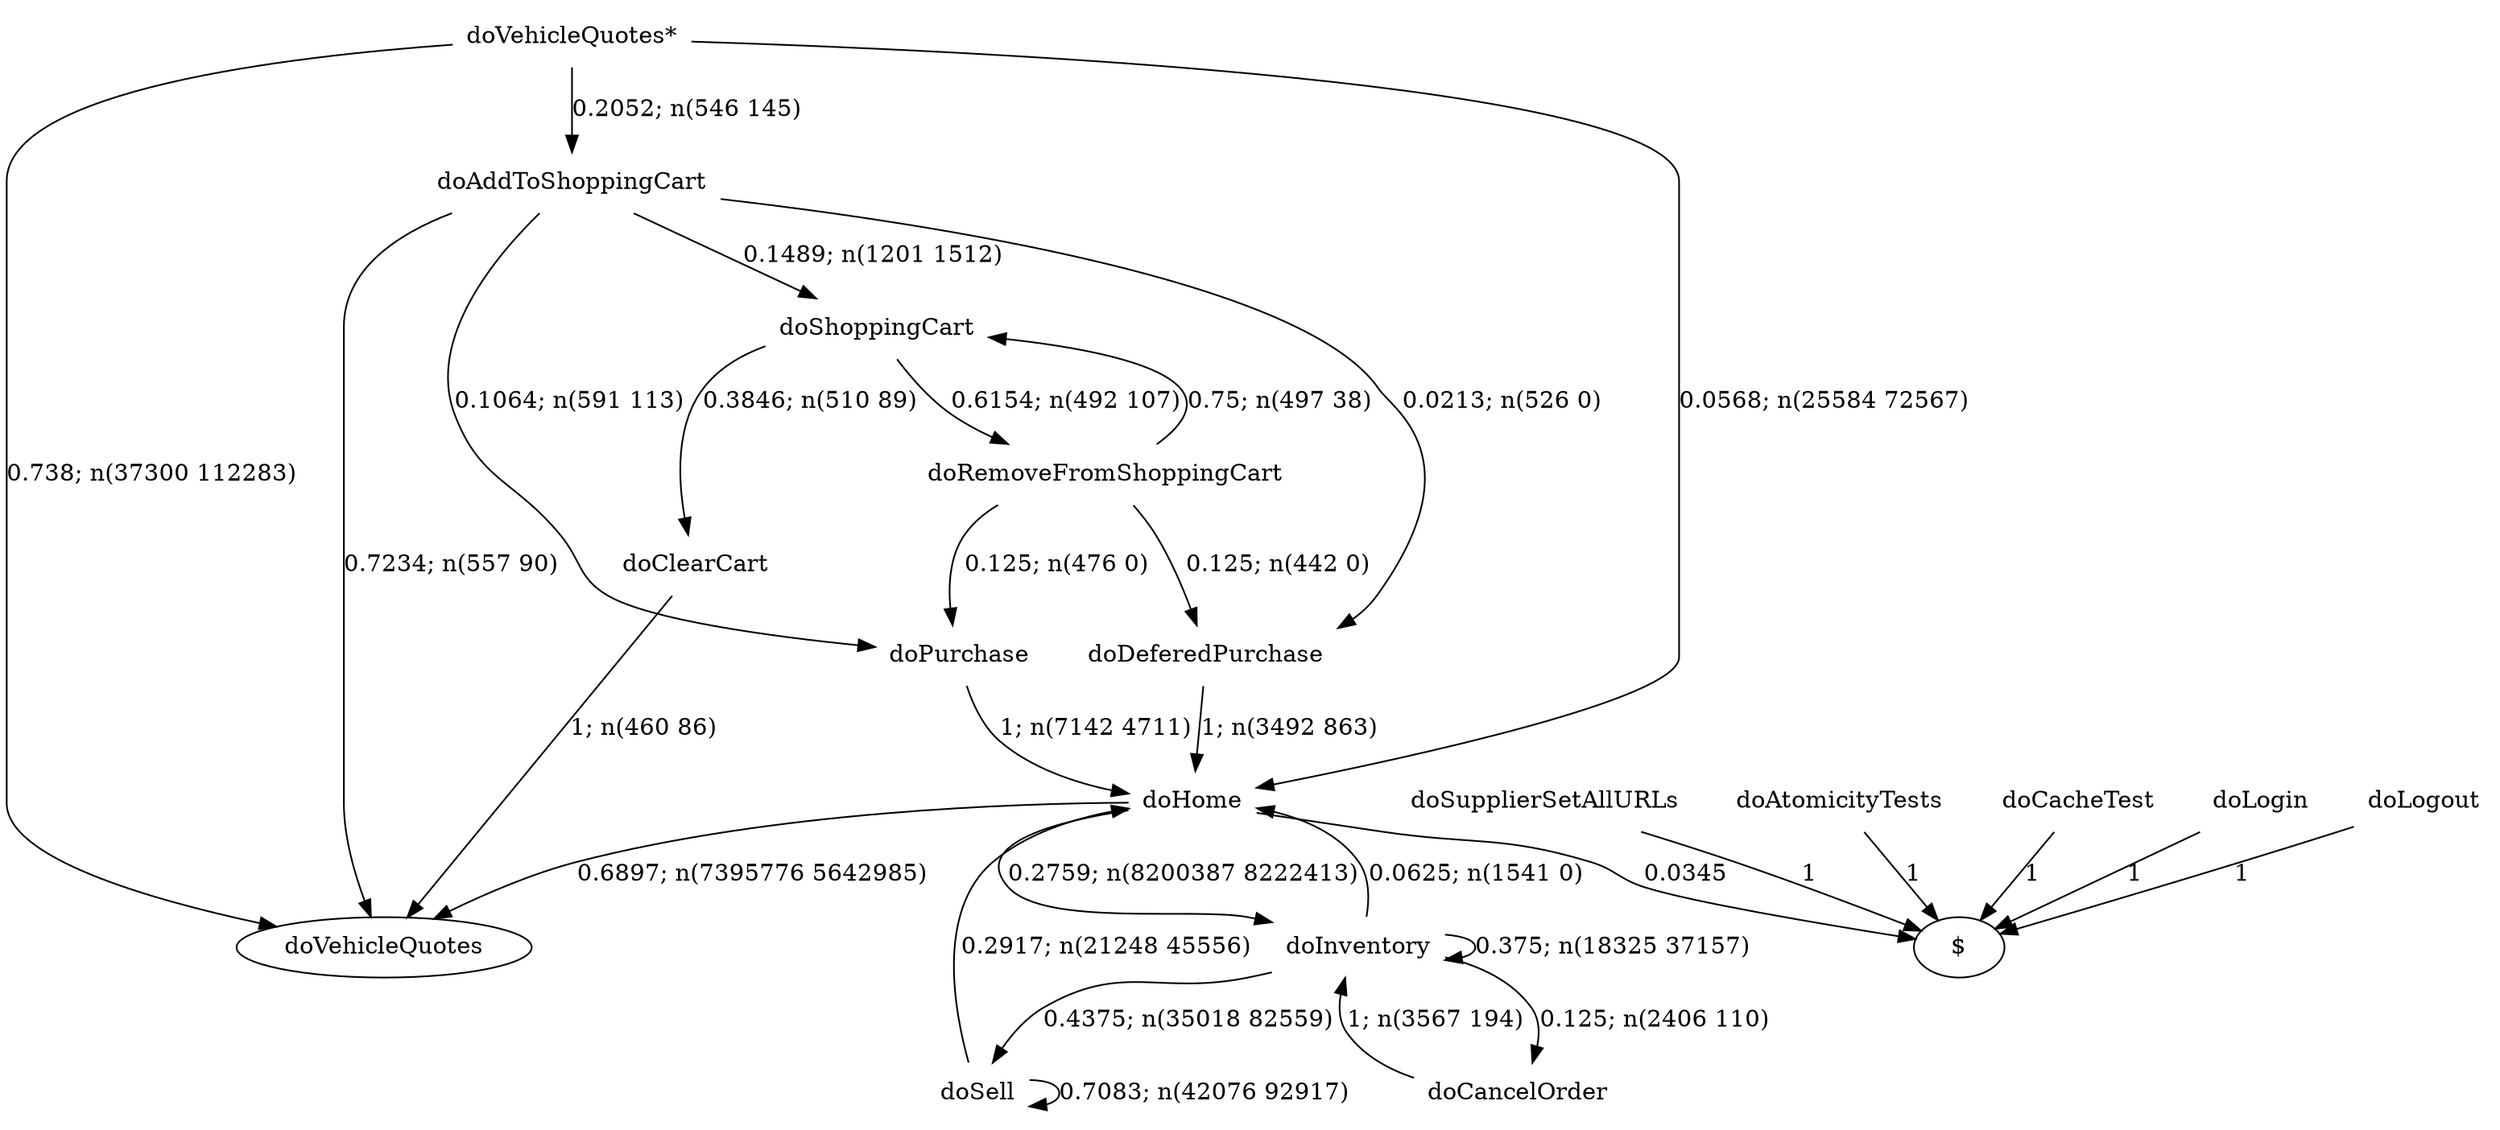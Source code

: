 digraph G {"doVehicleQuotes*" [label="doVehicleQuotes*",shape=none];"doSupplierSetAllURLs" [label="doSupplierSetAllURLs",shape=none];"doAtomicityTests" [label="doAtomicityTests",shape=none];"doCacheTest" [label="doCacheTest",shape=none];"doLogin" [label="doLogin",shape=none];"doAddToShoppingCart" [label="doAddToShoppingCart",shape=none];"doDeferedPurchase" [label="doDeferedPurchase",shape=none];"doHome" [label="doHome",shape=none];"doShoppingCart" [label="doShoppingCart",shape=none];"doClearCart" [label="doClearCart",shape=none];"doPurchase" [label="doPurchase",shape=none];"doInventory" [label="doInventory",shape=none];"doSell" [label="doSell",shape=none];"doLogout" [label="doLogout",shape=none];"doCancelOrder" [label="doCancelOrder",shape=none];"doRemoveFromShoppingCart" [label="doRemoveFromShoppingCart",shape=none];"doVehicleQuotes*"->"doVehicleQuotes" [style=solid,label="0.738; n(37300 112283)"];"doVehicleQuotes*"->"doAddToShoppingCart" [style=solid,label="0.2052; n(546 145)"];"doVehicleQuotes*"->"doHome" [style=solid,label="0.0568; n(25584 72567)"];"doSupplierSetAllURLs"->"$" [style=solid,label="1"];"doAtomicityTests"->"$" [style=solid,label="1"];"doCacheTest"->"$" [style=solid,label="1"];"doLogin"->"$" [style=solid,label="1"];"doAddToShoppingCart"->"doVehicleQuotes" [style=solid,label="0.7234; n(557 90)"];"doAddToShoppingCart"->"doDeferedPurchase" [style=solid,label="0.0213; n(526 0)"];"doAddToShoppingCart"->"doShoppingCart" [style=solid,label="0.1489; n(1201 1512)"];"doAddToShoppingCart"->"doPurchase" [style=solid,label="0.1064; n(591 113)"];"doDeferedPurchase"->"doHome" [style=solid,label="1; n(3492 863)"];"doHome"->"doVehicleQuotes" [style=solid,label="0.6897; n(7395776 5642985)"];"doHome"->"doInventory" [style=solid,label="0.2759; n(8200387 8222413)"];"doHome"->"$" [style=solid,label="0.0345"];"doShoppingCart"->"doClearCart" [style=solid,label="0.3846; n(510 89)"];"doShoppingCart"->"doRemoveFromShoppingCart" [style=solid,label="0.6154; n(492 107)"];"doClearCart"->"doVehicleQuotes" [style=solid,label="1; n(460 86)"];"doPurchase"->"doHome" [style=solid,label="1; n(7142 4711)"];"doInventory"->"doHome" [style=solid,label="0.0625; n(1541 0)"];"doInventory"->"doInventory" [style=solid,label="0.375; n(18325 37157)"];"doInventory"->"doSell" [style=solid,label="0.4375; n(35018 82559)"];"doInventory"->"doCancelOrder" [style=solid,label="0.125; n(2406 110)"];"doSell"->"doHome" [style=solid,label="0.2917; n(21248 45556)"];"doSell"->"doSell" [style=solid,label="0.7083; n(42076 92917)"];"doLogout"->"$" [style=solid,label="1"];"doCancelOrder"->"doInventory" [style=solid,label="1; n(3567 194)"];"doRemoveFromShoppingCart"->"doDeferedPurchase" [style=solid,label="0.125; n(442 0)"];"doRemoveFromShoppingCart"->"doShoppingCart" [style=solid,label="0.75; n(497 38)"];"doRemoveFromShoppingCart"->"doPurchase" [style=solid,label="0.125; n(476 0)"];}